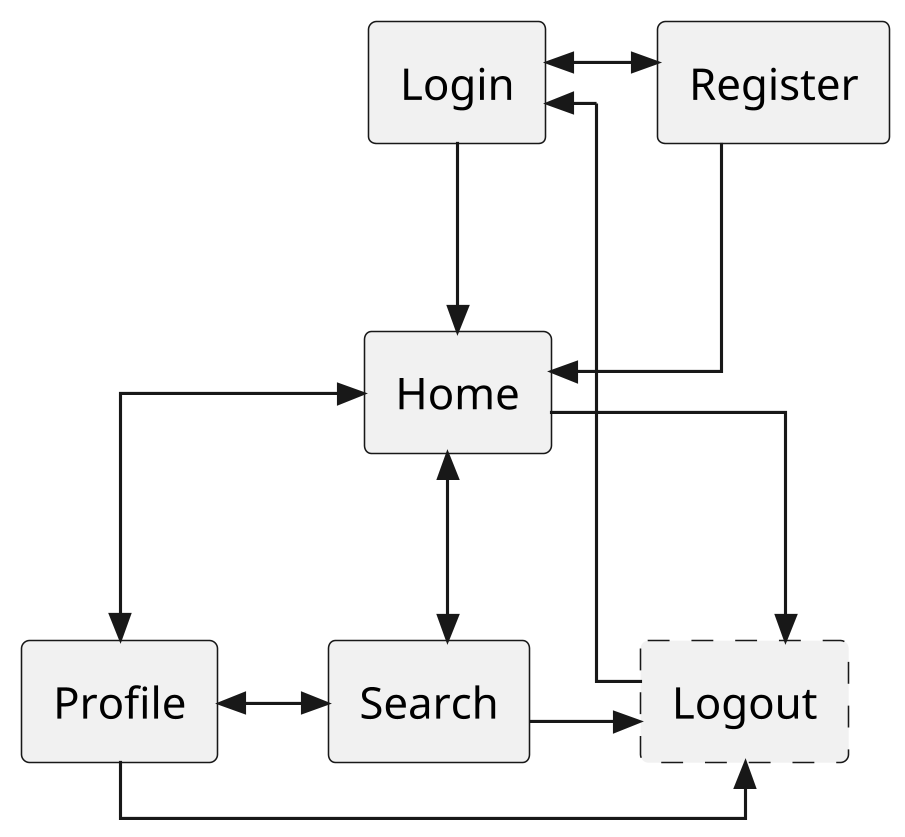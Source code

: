 @startuml uml
hide stereotype
skinparam dpi 300
skinparam DefaultFontName "Readex Pro Deca"
skinparam linetype ortho
skinparam rectangle {
	borderStyle<<Logout>> dashed
}

rectangle Login
rectangle Register
rectangle Home
rectangle Profile
rectangle Search
rectangle Logout<<Logout>>

Login <<->> Register
Register -->> Home
Login ->> Home
Home <<-->> Profile
Home <<->> Search
Profile <<->> Search
Logout ->> Login
Home ->> Logout
Profile ->> Logout
Search ->> Logout
@enduml